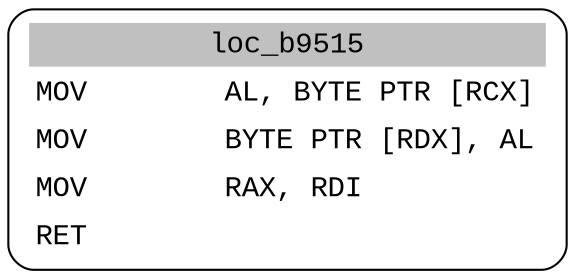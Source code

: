 digraph asm_graph {
1941 [
shape="Mrecord" fontname="Courier New"label =<<table border="0" cellborder="0" cellpadding="3"><tr><td align="center" colspan="2" bgcolor="grey">loc_b9515</td></tr><tr><td align="left">MOV        AL, BYTE PTR [RCX]</td></tr><tr><td align="left">MOV        BYTE PTR [RDX], AL</td></tr><tr><td align="left">MOV        RAX, RDI</td></tr><tr><td align="left">RET        </td></tr></table>> ];
}